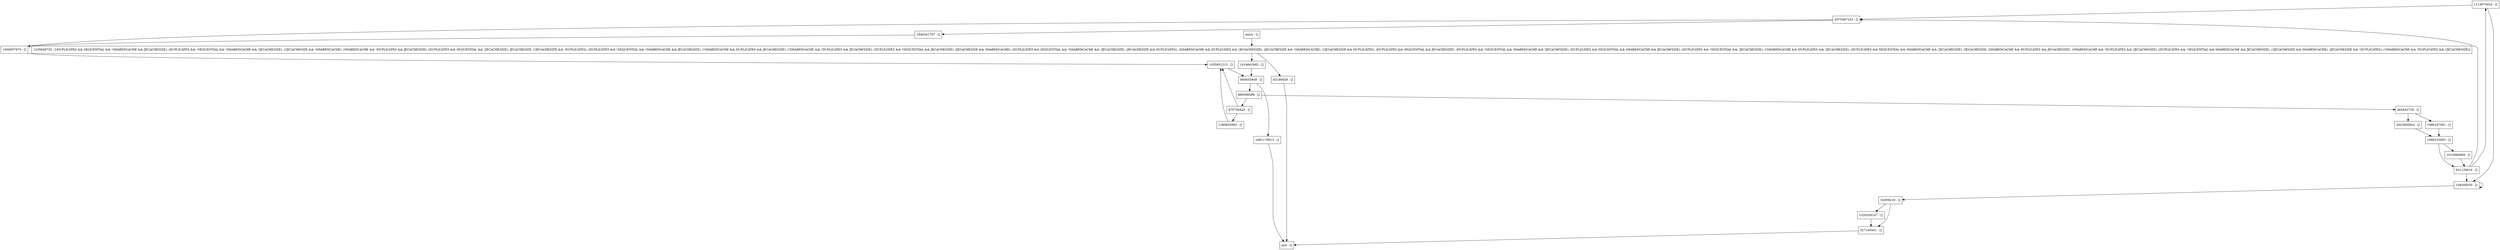 digraph selectDirtyBINChildrenForCheckpoint {
node [shape=record];
1113675024 [label="1113675024 - []"];
631128616 [label="631128616 - []"];
1015990689 [label="1015990689 - []"];
1035951213 [label="1035951213 - []"];
975756425 [label="975756425 - []"];
1086233003 [label="1086233003 - []"];
1416661692 [label="1416661692 - []"];
1681179613 [label="1681179613 - []"];
1535036147 [label="1535036147 - []"];
2075487243 [label="2075487243 - []"];
108308550 [label="108308550 - []"];
660655949 [label="660655949 - []"];
1840341707 [label="1840341707 - []"];
83190029 [label="83190029 - []"];
462643729 [label="462643729 - []"];
1380855992 [label="1380855992 - []"];
52959219 [label="52959219 - []"];
1235848733 [label="1235848733 - [(DUPLICATES && SEQUENTIAL && !SHAREDCACHE && JECACHESIZE), (DUPLICATES && !SEQUENTIAL && !SHAREDCACHE && !JECACHESIZE), (!JECACHESIZE && !SHAREDCACHE), (SHAREDCACHE && !DUPLICATES && JECACHESIZE), (DUPLICATES && SEQUENTIAL && !JECACHESIZE), JECACHESIZE, (!JECACHESIZE && !DUPLICATES), (DUPLICATES && !SEQUENTIAL && !SHAREDCACHE && JECACHESIZE), (!SHAREDCACHE && DUPLICATES && JECACHESIZE), (!SHAREDCACHE && !DUPLICATES && JECACHESIZE), (DUPLICATES && !SEQUENTIAL && JECACHESIZE), (JECACHESIZE && SHAREDCACHE), (DUPLICATES && SEQUENTIAL && !SHAREDCACHE && !JECACHESIZE), (JECACHESIZE && DUPLICATES), (SHAREDCACHE && DUPLICATES && !JECACHESIZE), (JECACHESIZE && !SHAREDCACHE), (!JECACHESIZE && DUPLICATES), (DUPLICATES && SEQUENTIAL && JECACHESIZE), (DUPLICATES && !SEQUENTIAL && SHAREDCACHE && !JECACHESIZE), (DUPLICATES && SEQUENTIAL && SHAREDCACHE && JECACHESIZE), (DUPLICATES && !SEQUENTIAL && !JECACHESIZE), (!SHAREDCACHE && DUPLICATES && !JECACHESIZE), (DUPLICATES && SEQUENTIAL && SHAREDCACHE && !JECACHESIZE), !JECACHESIZE, (SHAREDCACHE && DUPLICATES && JECACHESIZE), (SHAREDCACHE && !DUPLICATES && !JECACHESIZE), (DUPLICATES && !SEQUENTIAL && SHAREDCACHE && JECACHESIZE), (!JECACHESIZE && SHAREDCACHE), (JECACHESIZE && !DUPLICATES), (!SHAREDCACHE && !DUPLICATES && !JECACHESIZE)]"];
1500957975 [label="1500957975 - []"];
entry [label="entry - []"];
exit [label="exit - []"];
2025900602 [label="2025900602 - []"];
885096589 [label="885096589 - []"];
1086187591 [label="1086187591 - []"];
327140441 [label="327140441 - []"];
entry;
exit;
1113675024 -> 2075487243;
1113675024 -> 108308550;
631128616 -> 1113675024;
631128616 -> 2075487243;
631128616 -> 108308550;
1015990689 -> 631128616;
1035951213 -> 660655949;
975756425 -> 1380855992;
975756425 -> 1035951213;
1086233003 -> 631128616;
1086233003 -> 1015990689;
1416661692 -> 660655949;
1681179613 -> exit;
1535036147 -> 327140441;
2075487243 -> 1500957975;
2075487243 -> 1840341707;
108308550 -> 52959219;
108308550 -> 108308550;
660655949 -> 1681179613;
660655949 -> 885096589;
1840341707 -> 1500957975;
83190029 -> exit;
462643729 -> 2025900602;
462643729 -> 1086187591;
1380855992 -> 1035951213;
52959219 -> 1535036147;
52959219 -> 327140441;
1235848733 -> 1416661692;
1235848733 -> 83190029;
1500957975 -> 1035951213;
entry -> 1235848733;
2025900602 -> 1086233003;
885096589 -> 975756425;
885096589 -> 462643729;
1086187591 -> 1086233003;
327140441 -> exit;
}

